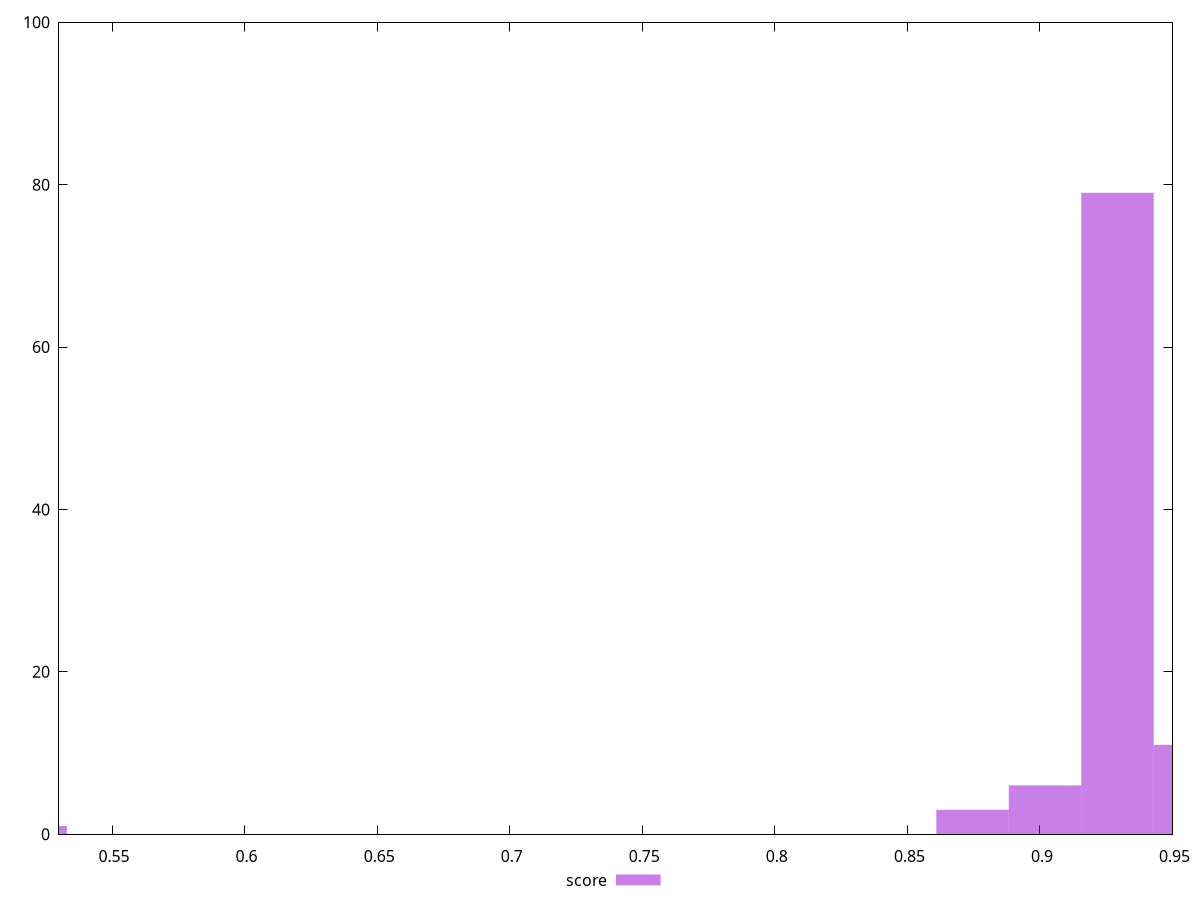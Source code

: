 reset

$score <<EOF
0.5192844029538077 1
0.9292457737068139 79
0.8745842576064131 3
0.9565765317570143 11
0.9019150156566136 6
EOF

set key outside below
set boxwidth 0.02733075805020041
set xrange [0.53:0.95]
set yrange [0:100]
set trange [0:100]
set style fill transparent solid 0.5 noborder
set terminal svg size 640, 490 enhanced background rgb 'white'
set output "reports/report_00031_2021-02-24T23-18-18.084Z/total-blocking-time/samples/music/score/histogram.svg"

plot $score title "score" with boxes

reset
